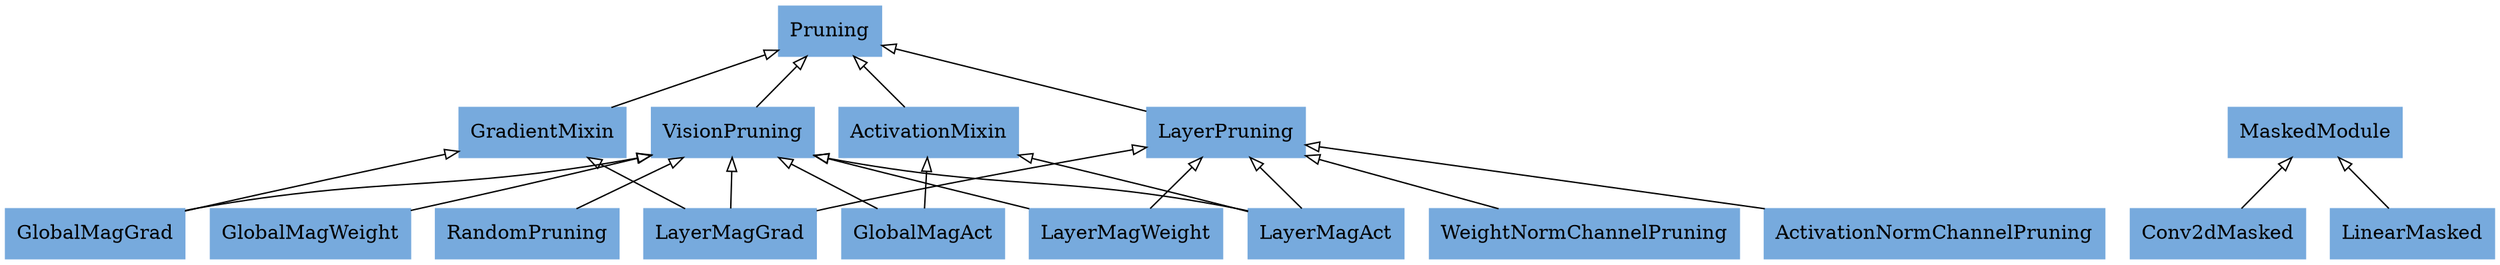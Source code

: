 digraph "classes_metinor_pruning" {
rankdir=BT
charset="utf-8"
"metinor.metinor.optimization.pruning.mixin.ActivationMixin" [color="#77AADD", fontcolor="black", label=<ActivationMixin>, shape="record", style="filled"];
"metinor.metinor.optimization.pruning.strategies.channel.ActivationNormChannelPruning" [color="#77AADD", fontcolor="black", label=<ActivationNormChannelPruning>, shape="record", style="filled"];
"metinor.metinor.optimization.pruning.modules.conv2d.Conv2dMasked" [color="#77AADD", fontcolor="black", label=<Conv2dMasked>, shape="record", style="filled"];
"metinor.metinor.optimization.pruning.strategies.magnitude.GlobalMagAct" [color="#77AADD", fontcolor="black", label=<GlobalMagAct>, shape="record", style="filled"];
"metinor.metinor.optimization.pruning.strategies.magnitude.GlobalMagGrad" [color="#77AADD", fontcolor="black", label=<GlobalMagGrad>, shape="record", style="filled"];
"metinor.metinor.optimization.pruning.strategies.magnitude.GlobalMagWeight" [color="#77AADD", fontcolor="black", label=<GlobalMagWeight>, shape="record", style="filled"];
"metinor.metinor.optimization.pruning.mixin.GradientMixin" [color="#77AADD", fontcolor="black", label=<GradientMixin>, shape="record", style="filled"];
"metinor.metinor.optimization.pruning.strategies.magnitude.LayerMagAct" [color="#77AADD", fontcolor="black", label=<LayerMagAct>, shape="record", style="filled"];
"metinor.metinor.optimization.pruning.strategies.magnitude.LayerMagGrad" [color="#77AADD", fontcolor="black", label=<LayerMagGrad>, shape="record", style="filled"];
"metinor.metinor.optimization.pruning.strategies.magnitude.LayerMagWeight" [color="#77AADD", fontcolor="black", label=<LayerMagWeight>, shape="record", style="filled"];
"metinor.metinor.optimization.pruning.abstract.LayerPruning" [color="#77AADD", fontcolor="black", label=<LayerPruning>, shape="record", style="filled"];
"metinor.metinor.optimization.pruning.modules.linear.LinearMasked" [color="#77AADD", fontcolor="black", label=<LinearMasked>, shape="record", style="filled"];
"metinor.metinor.optimization.pruning.modules.base.MaskedModule" [color="#77AADD", fontcolor="black", label=<MaskedModule>, shape="record", style="filled"];
"metinor.metinor.optimization.pruning.abstract.Pruning" [color="#77AADD", fontcolor="black", label=<Pruning>, shape="record", style="filled"];
"metinor.metinor.optimization.pruning.strategies.random.RandomPruning" [color="#77AADD", fontcolor="black", label=<RandomPruning>, shape="record", style="filled"];
"metinor.metinor.optimization.pruning.vision.VisionPruning" [color="#77AADD", fontcolor="black", label=<VisionPruning>, shape="record", style="filled"];
"metinor.metinor.optimization.pruning.strategies.channel.WeightNormChannelPruning" [color="#77AADD", fontcolor="black", label=<WeightNormChannelPruning>, shape="record", style="filled"];
"metinor.metinor.optimization.pruning.abstract.LayerPruning" -> "metinor.metinor.optimization.pruning.abstract.Pruning" [arrowhead="empty", arrowtail="none"];
"metinor.metinor.optimization.pruning.mixin.ActivationMixin" -> "metinor.metinor.optimization.pruning.abstract.Pruning" [arrowhead="empty", arrowtail="none"];
"metinor.metinor.optimization.pruning.mixin.GradientMixin" -> "metinor.metinor.optimization.pruning.abstract.Pruning" [arrowhead="empty", arrowtail="none"];
"metinor.metinor.optimization.pruning.modules.conv2d.Conv2dMasked" -> "metinor.metinor.optimization.pruning.modules.base.MaskedModule" [arrowhead="empty", arrowtail="none"];
"metinor.metinor.optimization.pruning.modules.linear.LinearMasked" -> "metinor.metinor.optimization.pruning.modules.base.MaskedModule" [arrowhead="empty", arrowtail="none"];
"metinor.metinor.optimization.pruning.strategies.channel.ActivationNormChannelPruning" -> "metinor.metinor.optimization.pruning.abstract.LayerPruning" [arrowhead="empty", arrowtail="none"];
"metinor.metinor.optimization.pruning.strategies.channel.WeightNormChannelPruning" -> "metinor.metinor.optimization.pruning.abstract.LayerPruning" [arrowhead="empty", arrowtail="none"];
"metinor.metinor.optimization.pruning.strategies.magnitude.GlobalMagAct" -> "metinor.metinor.optimization.pruning.mixin.ActivationMixin" [arrowhead="empty", arrowtail="none"];
"metinor.metinor.optimization.pruning.strategies.magnitude.GlobalMagAct" -> "metinor.metinor.optimization.pruning.vision.VisionPruning" [arrowhead="empty", arrowtail="none"];
"metinor.metinor.optimization.pruning.strategies.magnitude.GlobalMagGrad" -> "metinor.metinor.optimization.pruning.mixin.GradientMixin" [arrowhead="empty", arrowtail="none"];
"metinor.metinor.optimization.pruning.strategies.magnitude.GlobalMagGrad" -> "metinor.metinor.optimization.pruning.vision.VisionPruning" [arrowhead="empty", arrowtail="none"];
"metinor.metinor.optimization.pruning.strategies.magnitude.GlobalMagWeight" -> "metinor.metinor.optimization.pruning.vision.VisionPruning" [arrowhead="empty", arrowtail="none"];
"metinor.metinor.optimization.pruning.strategies.magnitude.LayerMagAct" -> "metinor.metinor.optimization.pruning.abstract.LayerPruning" [arrowhead="empty", arrowtail="none"];
"metinor.metinor.optimization.pruning.strategies.magnitude.LayerMagAct" -> "metinor.metinor.optimization.pruning.mixin.ActivationMixin" [arrowhead="empty", arrowtail="none"];
"metinor.metinor.optimization.pruning.strategies.magnitude.LayerMagAct" -> "metinor.metinor.optimization.pruning.vision.VisionPruning" [arrowhead="empty", arrowtail="none"];
"metinor.metinor.optimization.pruning.strategies.magnitude.LayerMagGrad" -> "metinor.metinor.optimization.pruning.abstract.LayerPruning" [arrowhead="empty", arrowtail="none"];
"metinor.metinor.optimization.pruning.strategies.magnitude.LayerMagGrad" -> "metinor.metinor.optimization.pruning.mixin.GradientMixin" [arrowhead="empty", arrowtail="none"];
"metinor.metinor.optimization.pruning.strategies.magnitude.LayerMagGrad" -> "metinor.metinor.optimization.pruning.vision.VisionPruning" [arrowhead="empty", arrowtail="none"];
"metinor.metinor.optimization.pruning.strategies.magnitude.LayerMagWeight" -> "metinor.metinor.optimization.pruning.abstract.LayerPruning" [arrowhead="empty", arrowtail="none"];
"metinor.metinor.optimization.pruning.strategies.magnitude.LayerMagWeight" -> "metinor.metinor.optimization.pruning.vision.VisionPruning" [arrowhead="empty", arrowtail="none"];
"metinor.metinor.optimization.pruning.strategies.random.RandomPruning" -> "metinor.metinor.optimization.pruning.vision.VisionPruning" [arrowhead="empty", arrowtail="none"];
"metinor.metinor.optimization.pruning.vision.VisionPruning" -> "metinor.metinor.optimization.pruning.abstract.Pruning" [arrowhead="empty", arrowtail="none"];
}
